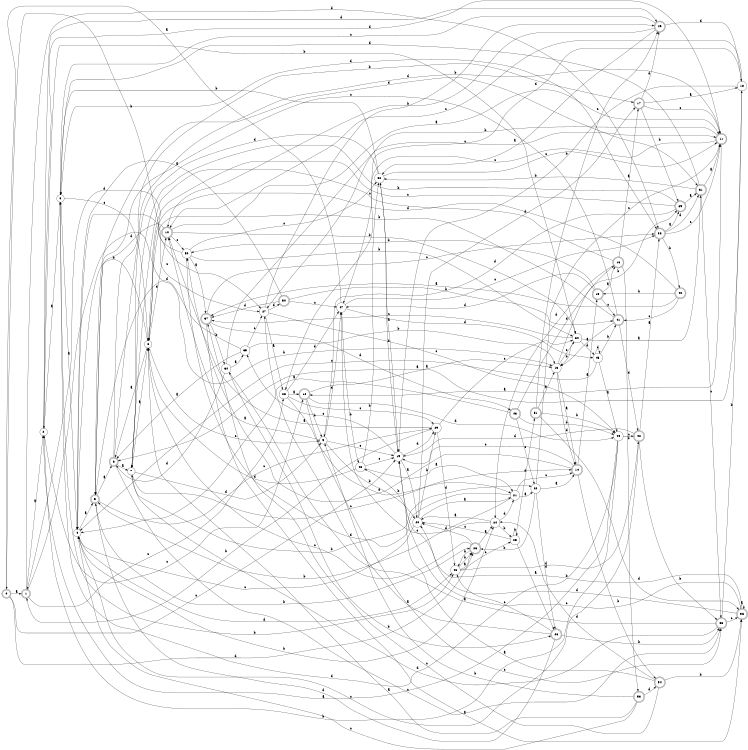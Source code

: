 digraph n44_4 {
__start0 [label="" shape="none"];

rankdir=LR;
size="8,5";

s0 [style="rounded,filled", color="black", fillcolor="white" shape="doublecircle", label="0"];
s1 [style="rounded,filled", color="black", fillcolor="white" shape="doublecircle", label="1"];
s2 [style="filled", color="black", fillcolor="white" shape="circle", label="2"];
s3 [style="filled", color="black", fillcolor="white" shape="circle", label="3"];
s4 [style="filled", color="black", fillcolor="white" shape="circle", label="4"];
s5 [style="rounded,filled", color="black", fillcolor="white" shape="doublecircle", label="5"];
s6 [style="rounded,filled", color="black", fillcolor="white" shape="doublecircle", label="6"];
s7 [style="filled", color="black", fillcolor="white" shape="circle", label="7"];
s8 [style="filled", color="black", fillcolor="white" shape="circle", label="8"];
s9 [style="filled", color="black", fillcolor="white" shape="circle", label="9"];
s10 [style="rounded,filled", color="black", fillcolor="white" shape="doublecircle", label="10"];
s11 [style="rounded,filled", color="black", fillcolor="white" shape="doublecircle", label="11"];
s12 [style="rounded,filled", color="black", fillcolor="white" shape="doublecircle", label="12"];
s13 [style="filled", color="black", fillcolor="white" shape="circle", label="13"];
s14 [style="rounded,filled", color="black", fillcolor="white" shape="doublecircle", label="14"];
s15 [style="rounded,filled", color="black", fillcolor="white" shape="doublecircle", label="15"];
s16 [style="rounded,filled", color="black", fillcolor="white" shape="doublecircle", label="16"];
s17 [style="rounded,filled", color="black", fillcolor="white" shape="doublecircle", label="17"];
s18 [style="filled", color="black", fillcolor="white" shape="circle", label="18"];
s19 [style="filled", color="black", fillcolor="white" shape="circle", label="19"];
s20 [style="filled", color="black", fillcolor="white" shape="circle", label="20"];
s21 [style="filled", color="black", fillcolor="white" shape="circle", label="21"];
s22 [style="filled", color="black", fillcolor="white" shape="circle", label="22"];
s23 [style="rounded,filled", color="black", fillcolor="white" shape="doublecircle", label="23"];
s24 [style="filled", color="black", fillcolor="white" shape="circle", label="24"];
s25 [style="filled", color="black", fillcolor="white" shape="circle", label="25"];
s26 [style="rounded,filled", color="black", fillcolor="white" shape="doublecircle", label="26"];
s27 [style="filled", color="black", fillcolor="white" shape="circle", label="27"];
s28 [style="filled", color="black", fillcolor="white" shape="circle", label="28"];
s29 [style="filled", color="black", fillcolor="white" shape="circle", label="29"];
s30 [style="filled", color="black", fillcolor="white" shape="circle", label="30"];
s31 [style="rounded,filled", color="black", fillcolor="white" shape="doublecircle", label="31"];
s32 [style="filled", color="black", fillcolor="white" shape="circle", label="32"];
s33 [style="rounded,filled", color="black", fillcolor="white" shape="doublecircle", label="33"];
s34 [style="filled", color="black", fillcolor="white" shape="circle", label="34"];
s35 [style="filled", color="black", fillcolor="white" shape="circle", label="35"];
s36 [style="rounded,filled", color="black", fillcolor="white" shape="doublecircle", label="36"];
s37 [style="rounded,filled", color="black", fillcolor="white" shape="doublecircle", label="37"];
s38 [style="rounded,filled", color="black", fillcolor="white" shape="doublecircle", label="38"];
s39 [style="rounded,filled", color="black", fillcolor="white" shape="doublecircle", label="39"];
s40 [style="rounded,filled", color="black", fillcolor="white" shape="doublecircle", label="40"];
s41 [style="rounded,filled", color="black", fillcolor="white" shape="doublecircle", label="41"];
s42 [style="rounded,filled", color="black", fillcolor="white" shape="doublecircle", label="42"];
s43 [style="rounded,filled", color="black", fillcolor="white" shape="doublecircle", label="43"];
s44 [style="filled", color="black", fillcolor="white" shape="circle", label="44"];
s45 [style="filled", color="black", fillcolor="white" shape="circle", label="45"];
s46 [style="filled", color="black", fillcolor="white" shape="circle", label="46"];
s47 [style="filled", color="black", fillcolor="white" shape="circle", label="47"];
s48 [style="filled", color="black", fillcolor="white" shape="circle", label="48"];
s49 [style="rounded,filled", color="black", fillcolor="white" shape="doublecircle", label="49"];
s50 [style="rounded,filled", color="black", fillcolor="white" shape="doublecircle", label="50"];
s51 [style="rounded,filled", color="black", fillcolor="white" shape="doublecircle", label="51"];
s52 [style="filled", color="black", fillcolor="white" shape="circle", label="52"];
s53 [style="rounded,filled", color="black", fillcolor="white" shape="doublecircle", label="53"];
s54 [style="rounded,filled", color="black", fillcolor="white" shape="doublecircle", label="54"];
s0 -> s1 [label="a"];
s0 -> s27 [label="b"];
s0 -> s19 [label="c"];
s0 -> s23 [label="d"];
s1 -> s2 [label="a"];
s1 -> s13 [label="b"];
s1 -> s28 [label="c"];
s1 -> s38 [label="d"];
s2 -> s3 [label="a"];
s2 -> s30 [label="b"];
s2 -> s12 [label="c"];
s2 -> s49 [label="d"];
s3 -> s4 [label="a"];
s3 -> s46 [label="b"];
s3 -> s8 [label="c"];
s3 -> s38 [label="d"];
s4 -> s5 [label="a"];
s4 -> s24 [label="b"];
s4 -> s27 [label="c"];
s4 -> s46 [label="d"];
s5 -> s6 [label="a"];
s5 -> s23 [label="b"];
s5 -> s29 [label="c"];
s5 -> s31 [label="d"];
s6 -> s7 [label="a"];
s6 -> s17 [label="b"];
s6 -> s33 [label="c"];
s6 -> s11 [label="d"];
s7 -> s8 [label="a"];
s7 -> s22 [label="b"];
s7 -> s14 [label="c"];
s7 -> s9 [label="d"];
s8 -> s6 [label="a"];
s8 -> s4 [label="b"];
s8 -> s9 [label="c"];
s8 -> s10 [label="d"];
s9 -> s10 [label="a"];
s9 -> s20 [label="b"];
s9 -> s19 [label="c"];
s9 -> s47 [label="d"];
s10 -> s11 [label="a"];
s10 -> s30 [label="b"];
s10 -> s52 [label="c"];
s10 -> s5 [label="d"];
s11 -> s12 [label="a"];
s11 -> s27 [label="b"];
s11 -> s28 [label="c"];
s11 -> s2 [label="d"];
s12 -> s13 [label="a"];
s12 -> s9 [label="b"];
s12 -> s33 [label="c"];
s12 -> s44 [label="d"];
s13 -> s14 [label="a"];
s13 -> s39 [label="b"];
s13 -> s30 [label="c"];
s13 -> s14 [label="d"];
s14 -> s15 [label="a"];
s14 -> s54 [label="b"];
s14 -> s19 [label="c"];
s14 -> s52 [label="d"];
s15 -> s16 [label="a"];
s15 -> s52 [label="b"];
s15 -> s41 [label="c"];
s15 -> s47 [label="d"];
s16 -> s17 [label="a"];
s16 -> s53 [label="b"];
s16 -> s7 [label="c"];
s16 -> s24 [label="d"];
s17 -> s18 [label="a"];
s17 -> s39 [label="b"];
s17 -> s11 [label="c"];
s17 -> s49 [label="d"];
s18 -> s6 [label="a"];
s18 -> s19 [label="b"];
s18 -> s10 [label="c"];
s18 -> s47 [label="d"];
s19 -> s20 [label="a"];
s19 -> s32 [label="b"];
s19 -> s35 [label="c"];
s19 -> s29 [label="d"];
s20 -> s21 [label="a"];
s20 -> s29 [label="b"];
s20 -> s4 [label="c"];
s20 -> s17 [label="d"];
s21 -> s22 [label="a"];
s21 -> s5 [label="b"];
s21 -> s14 [label="c"];
s21 -> s52 [label="d"];
s22 -> s14 [label="a"];
s22 -> s23 [label="b"];
s22 -> s11 [label="c"];
s22 -> s26 [label="d"];
s23 -> s24 [label="a"];
s23 -> s46 [label="b"];
s23 -> s8 [label="c"];
s23 -> s20 [label="d"];
s24 -> s20 [label="a"];
s24 -> s25 [label="b"];
s24 -> s47 [label="c"];
s24 -> s21 [label="d"];
s25 -> s26 [label="a"];
s25 -> s25 [label="b"];
s25 -> s20 [label="c"];
s25 -> s51 [label="d"];
s26 -> s27 [label="a"];
s26 -> s33 [label="b"];
s26 -> s46 [label="c"];
s26 -> s5 [label="d"];
s27 -> s28 [label="a"];
s27 -> s49 [label="b"];
s27 -> s44 [label="c"];
s27 -> s50 [label="d"];
s28 -> s12 [label="a"];
s28 -> s21 [label="b"];
s28 -> s29 [label="c"];
s28 -> s47 [label="d"];
s29 -> s10 [label="a"];
s29 -> s1 [label="b"];
s29 -> s30 [label="c"];
s29 -> s46 [label="d"];
s30 -> s31 [label="a"];
s30 -> s13 [label="b"];
s30 -> s37 [label="c"];
s30 -> s45 [label="d"];
s31 -> s11 [label="a"];
s31 -> s32 [label="b"];
s31 -> s33 [label="c"];
s31 -> s3 [label="d"];
s32 -> s19 [label="a"];
s32 -> s3 [label="b"];
s32 -> s11 [label="c"];
s32 -> s7 [label="d"];
s33 -> s34 [label="a"];
s33 -> s18 [label="b"];
s33 -> s36 [label="c"];
s33 -> s7 [label="d"];
s34 -> s35 [label="a"];
s34 -> s26 [label="b"];
s34 -> s11 [label="c"];
s34 -> s6 [label="d"];
s35 -> s6 [label="a"];
s35 -> s13 [label="b"];
s35 -> s27 [label="c"];
s35 -> s5 [label="d"];
s36 -> s36 [label="a"];
s36 -> s19 [label="b"];
s36 -> s19 [label="c"];
s36 -> s20 [label="d"];
s37 -> s36 [label="a"];
s37 -> s34 [label="b"];
s37 -> s38 [label="c"];
s37 -> s43 [label="d"];
s38 -> s39 [label="a"];
s38 -> s40 [label="b"];
s38 -> s11 [label="c"];
s38 -> s31 [label="d"];
s39 -> s31 [label="a"];
s39 -> s7 [label="b"];
s39 -> s8 [label="c"];
s39 -> s9 [label="d"];
s40 -> s37 [label="a"];
s40 -> s15 [label="b"];
s40 -> s41 [label="c"];
s40 -> s8 [label="d"];
s41 -> s13 [label="a"];
s41 -> s8 [label="b"];
s41 -> s5 [label="c"];
s41 -> s42 [label="d"];
s42 -> s38 [label="a"];
s42 -> s33 [label="b"];
s42 -> s4 [label="c"];
s42 -> s19 [label="d"];
s43 -> s4 [label="a"];
s43 -> s44 [label="b"];
s43 -> s22 [label="c"];
s43 -> s16 [label="d"];
s44 -> s2 [label="a"];
s44 -> s2 [label="b"];
s44 -> s42 [label="c"];
s44 -> s3 [label="d"];
s45 -> s44 [label="a"];
s45 -> s41 [label="b"];
s45 -> s4 [label="c"];
s45 -> s45 [label="d"];
s46 -> s23 [label="a"];
s46 -> s23 [label="b"];
s46 -> s25 [label="c"];
s46 -> s42 [label="d"];
s47 -> s0 [label="a"];
s47 -> s48 [label="b"];
s47 -> s38 [label="c"];
s47 -> s45 [label="d"];
s48 -> s21 [label="a"];
s48 -> s32 [label="b"];
s48 -> s19 [label="c"];
s48 -> s8 [label="d"];
s49 -> s32 [label="a"];
s49 -> s10 [label="b"];
s49 -> s3 [label="c"];
s49 -> s18 [label="d"];
s50 -> s4 [label="a"];
s50 -> s41 [label="b"];
s50 -> s47 [label="c"];
s50 -> s37 [label="d"];
s51 -> s13 [label="a"];
s51 -> s44 [label="b"];
s51 -> s49 [label="c"];
s51 -> s36 [label="d"];
s52 -> s37 [label="a"];
s52 -> s30 [label="b"];
s52 -> s32 [label="c"];
s52 -> s1 [label="d"];
s53 -> s8 [label="a"];
s53 -> s9 [label="b"];
s53 -> s4 [label="c"];
s53 -> s54 [label="d"];
s54 -> s48 [label="a"];
s54 -> s36 [label="b"];
s54 -> s37 [label="c"];
s54 -> s24 [label="d"];

}